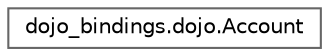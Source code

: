 digraph "Graphical Class Hierarchy"
{
 // LATEX_PDF_SIZE
  bgcolor="transparent";
  edge [fontname=Helvetica,fontsize=10,labelfontname=Helvetica,labelfontsize=10];
  node [fontname=Helvetica,fontsize=10,shape=box,height=0.2,width=0.4];
  rankdir="LR";
  Node0 [id="Node000000",label="dojo_bindings.dojo.Account",height=0.2,width=0.4,color="grey40", fillcolor="white", style="filled",URL="$structdojo__bindings_1_1dojo_1_1_account.html",tooltip=" "];
}
